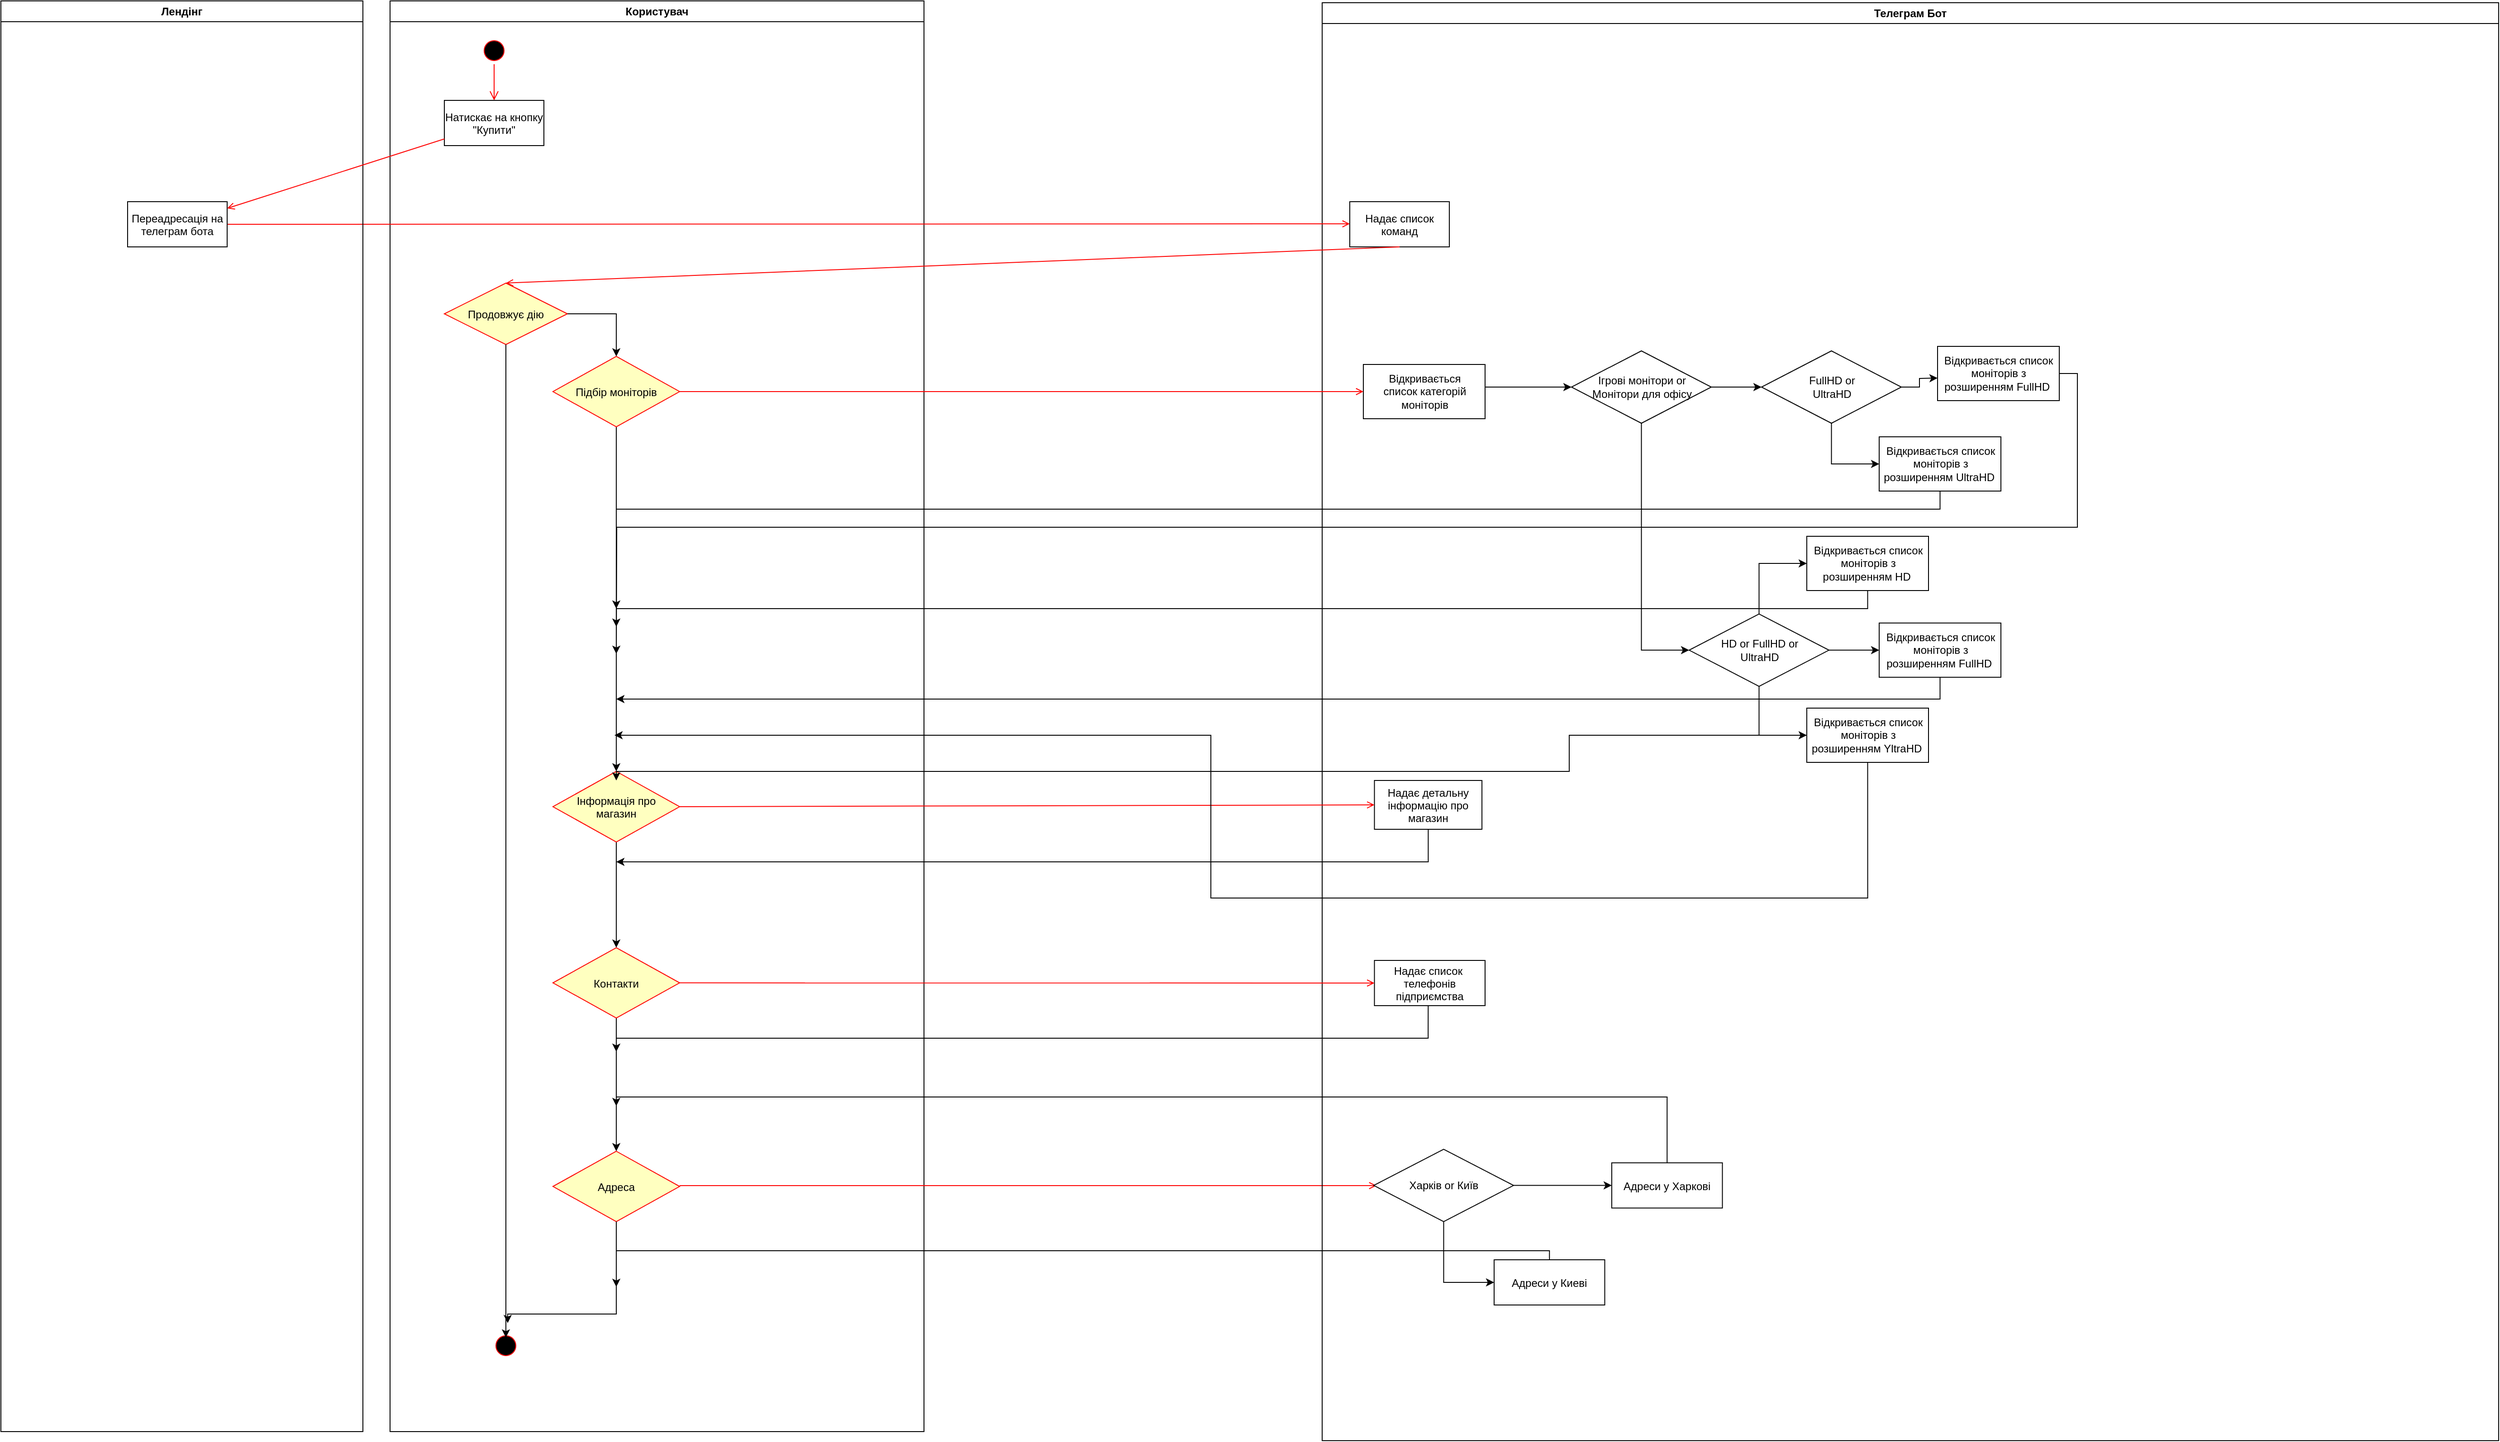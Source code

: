 <mxfile version="14.2.7" type="github">
  <diagram name="Page-1" id="e7e014a7-5840-1c2e-5031-d8a46d1fe8dd">
    <mxGraphModel dx="4724" dy="1828" grid="1" gridSize="10" guides="1" tooltips="1" connect="1" arrows="1" fold="1" page="1" pageScale="1" pageWidth="1169" pageHeight="826" background="#ffffff" math="0" shadow="0">
      <root>
        <mxCell id="0" />
        <mxCell id="1" parent="0" />
        <mxCell id="2" value="Користувач" style="swimlane;whiteSpace=wrap;startSize=23;" parent="1" vertex="1">
          <mxGeometry x="-250" y="128" width="590" height="1582" as="geometry" />
        </mxCell>
        <mxCell id="5" value="" style="ellipse;shape=startState;fillColor=#000000;strokeColor=#ff0000;" parent="2" vertex="1">
          <mxGeometry x="100" y="40" width="30" height="30" as="geometry" />
        </mxCell>
        <mxCell id="6" value="" style="edgeStyle=elbowEdgeStyle;elbow=horizontal;verticalAlign=bottom;endArrow=open;endSize=8;strokeColor=#FF0000;endFill=1;rounded=0" parent="2" source="5" target="7" edge="1">
          <mxGeometry x="100" y="40" as="geometry">
            <mxPoint x="115" y="110" as="targetPoint" />
          </mxGeometry>
        </mxCell>
        <mxCell id="7" value="Натискає на кнопку&#xa;&quot;Купити&quot;" style="" parent="2" vertex="1">
          <mxGeometry x="60" y="110" width="110" height="50" as="geometry" />
        </mxCell>
        <mxCell id="21" value="Продовжує дію" style="rhombus;fillColor=#ffffc0;strokeColor=#ff0000;" parent="2" vertex="1">
          <mxGeometry x="60" y="312" width="136" height="68" as="geometry" />
        </mxCell>
        <mxCell id="dXfKMThPxU6cdJMetTDG-68" style="edgeStyle=orthogonalEdgeStyle;rounded=0;orthogonalLoop=1;jettySize=auto;html=1;" parent="2" source="dXfKMThPxU6cdJMetTDG-44" target="dXfKMThPxU6cdJMetTDG-61" edge="1">
          <mxGeometry relative="1" as="geometry" />
        </mxCell>
        <mxCell id="dXfKMThPxU6cdJMetTDG-44" value="Підбір моніторів" style="rhombus;fillColor=#ffffc0;strokeColor=#ff0000;fontSize=12;" parent="2" vertex="1">
          <mxGeometry x="180" y="393.11" width="140" height="77.78" as="geometry" />
        </mxCell>
        <mxCell id="dXfKMThPxU6cdJMetTDG-69" style="edgeStyle=orthogonalEdgeStyle;rounded=0;orthogonalLoop=1;jettySize=auto;html=1;entryX=0.5;entryY=0;entryDx=0;entryDy=0;" parent="2" source="dXfKMThPxU6cdJMetTDG-61" target="dXfKMThPxU6cdJMetTDG-62" edge="1">
          <mxGeometry relative="1" as="geometry" />
        </mxCell>
        <mxCell id="dXfKMThPxU6cdJMetTDG-61" value="Інформація про&#xa;магазин" style="rhombus;fillColor=#ffffc0;strokeColor=#ff0000;" parent="2" vertex="1">
          <mxGeometry x="180" y="852" width="140" height="78" as="geometry" />
        </mxCell>
        <mxCell id="dXfKMThPxU6cdJMetTDG-70" style="edgeStyle=orthogonalEdgeStyle;rounded=0;orthogonalLoop=1;jettySize=auto;html=1;entryX=0.5;entryY=0;entryDx=0;entryDy=0;" parent="2" source="dXfKMThPxU6cdJMetTDG-62" target="dXfKMThPxU6cdJMetTDG-67" edge="1">
          <mxGeometry relative="1" as="geometry" />
        </mxCell>
        <mxCell id="dXfKMThPxU6cdJMetTDG-62" value="Контакти" style="rhombus;fillColor=#ffffc0;strokeColor=#ff0000;" parent="2" vertex="1">
          <mxGeometry x="180" y="1046.89" width="140" height="77.78" as="geometry" />
        </mxCell>
        <mxCell id="dXfKMThPxU6cdJMetTDG-45" style="edgeStyle=orthogonalEdgeStyle;rounded=0;orthogonalLoop=1;jettySize=auto;html=1;entryX=0.5;entryY=0;entryDx=0;entryDy=0;" parent="2" source="21" target="dXfKMThPxU6cdJMetTDG-44" edge="1">
          <mxGeometry relative="1" as="geometry">
            <mxPoint x="470" y="392.0" as="targetPoint" />
            <Array as="points">
              <mxPoint x="250" y="346" />
            </Array>
          </mxGeometry>
        </mxCell>
        <mxCell id="dXfKMThPxU6cdJMetTDG-67" value="Адреса" style="rhombus;fillColor=#ffffc0;strokeColor=#ff0000;" parent="2" vertex="1">
          <mxGeometry x="180" y="1272" width="140" height="77.78" as="geometry" />
        </mxCell>
        <mxCell id="dXfKMThPxU6cdJMetTDG-109" value="" style="endArrow=open;strokeColor=#FF0000;endFill=1;rounded=0;exitX=1;exitY=0.5;exitDx=0;exitDy=0;" parent="2" edge="1">
          <mxGeometry relative="1" as="geometry">
            <mxPoint x="320" y="1310.06" as="sourcePoint" />
            <mxPoint x="1090" y="1310" as="targetPoint" />
          </mxGeometry>
        </mxCell>
        <mxCell id="dXfKMThPxU6cdJMetTDG-116" value="" style="ellipse;shape=startState;fillColor=#000000;strokeColor=#ff0000;" parent="2" vertex="1">
          <mxGeometry x="113" y="1472" width="30" height="30" as="geometry" />
        </mxCell>
        <mxCell id="3" value="Телеграм Бот" style="swimlane;whiteSpace=wrap;startSize=23;" parent="1" vertex="1">
          <mxGeometry x="780" y="130" width="1300" height="1590" as="geometry" />
        </mxCell>
        <mxCell id="15" value="Надає список&#xa;команд" style="" parent="3" vertex="1">
          <mxGeometry x="30.5" y="220" width="110" height="50" as="geometry" />
        </mxCell>
        <mxCell id="20" value="" style="endArrow=open;strokeColor=#FF0000;endFill=1;rounded=0;exitX=1;exitY=0.5;exitDx=0;exitDy=0;" parent="3" source="8" edge="1">
          <mxGeometry relative="1" as="geometry">
            <mxPoint x="-144" y="244.5" as="sourcePoint" />
            <mxPoint x="30.5" y="244.5" as="targetPoint" />
          </mxGeometry>
        </mxCell>
        <mxCell id="dXfKMThPxU6cdJMetTDG-72" value="Надає детальну&#xa;інформацію про&#xa;магазин" style="" parent="3" vertex="1">
          <mxGeometry x="57.75" y="860" width="118.8" height="54" as="geometry" />
        </mxCell>
        <mxCell id="dXfKMThPxU6cdJMetTDG-74" value="Надає список &#xa;телефонів&#xa;підприємства" style="" parent="3" vertex="1">
          <mxGeometry x="57.75" y="1059" width="122.25" height="50" as="geometry" />
        </mxCell>
        <mxCell id="dXfKMThPxU6cdJMetTDG-79" style="edgeStyle=orthogonalEdgeStyle;rounded=0;orthogonalLoop=1;jettySize=auto;html=1;exitX=1;exitY=0.5;exitDx=0;exitDy=0;entryX=0;entryY=0.5;entryDx=0;entryDy=0;fontSize=12;" parent="3" edge="1">
          <mxGeometry relative="1" as="geometry">
            <mxPoint x="174" y="425" as="sourcePoint" />
            <mxPoint x="275.5" y="425" as="targetPoint" />
          </mxGeometry>
        </mxCell>
        <mxCell id="dXfKMThPxU6cdJMetTDG-84" style="edgeStyle=orthogonalEdgeStyle;rounded=0;orthogonalLoop=1;jettySize=auto;html=1;entryX=0;entryY=0.5;entryDx=0;entryDy=0;fontSize=12;" parent="3" source="dXfKMThPxU6cdJMetTDG-82" edge="1">
          <mxGeometry relative="1" as="geometry">
            <mxPoint x="485.5" y="425" as="targetPoint" />
          </mxGeometry>
        </mxCell>
        <mxCell id="dXfKMThPxU6cdJMetTDG-97" style="edgeStyle=orthogonalEdgeStyle;rounded=0;orthogonalLoop=1;jettySize=auto;html=1;entryX=0;entryY=0.5;entryDx=0;entryDy=0;fontSize=12;" parent="3" source="dXfKMThPxU6cdJMetTDG-82" target="dXfKMThPxU6cdJMetTDG-96" edge="1">
          <mxGeometry relative="1" as="geometry" />
        </mxCell>
        <mxCell id="dXfKMThPxU6cdJMetTDG-82" value="Ігрові монітори or&lt;br&gt;&lt;span&gt;Монітори для офісу&lt;/span&gt;" style="rhombus;whiteSpace=wrap;html=1;fontSize=12;" parent="3" vertex="1">
          <mxGeometry x="275.5" y="385" width="154.5" height="80" as="geometry" />
        </mxCell>
        <mxCell id="dXfKMThPxU6cdJMetTDG-88" value="&lt;span&gt;Відкривається&lt;/span&gt;&lt;br style=&quot;padding: 0px ; margin: 0px&quot;&gt;&lt;span&gt;список категорій&lt;/span&gt;&lt;br style=&quot;padding: 0px ; margin: 0px&quot;&gt;&lt;span&gt;моніторів&lt;/span&gt;" style="rounded=0;whiteSpace=wrap;html=1;fontSize=12;" parent="3" vertex="1">
          <mxGeometry x="45.5" y="400" width="134.5" height="60" as="geometry" />
        </mxCell>
        <mxCell id="dXfKMThPxU6cdJMetTDG-95" style="edgeStyle=orthogonalEdgeStyle;rounded=0;orthogonalLoop=1;jettySize=auto;html=1;entryX=0;entryY=0.5;entryDx=0;entryDy=0;fontSize=12;" parent="3" source="dXfKMThPxU6cdJMetTDG-89" target="dXfKMThPxU6cdJMetTDG-92" edge="1">
          <mxGeometry relative="1" as="geometry" />
        </mxCell>
        <mxCell id="dXfKMThPxU6cdJMetTDG-89" value="FullHD or&lt;br&gt;UltraHD" style="rhombus;whiteSpace=wrap;html=1;fontSize=12;" parent="3" vertex="1">
          <mxGeometry x="485.5" y="385" width="154.5" height="80" as="geometry" />
        </mxCell>
        <mxCell id="dXfKMThPxU6cdJMetTDG-92" value="Відкривається список&lt;br style=&quot;padding: 0px ; margin: 0px&quot;&gt;моніторів з розширенням UltraHD&amp;nbsp;" style="rounded=0;whiteSpace=wrap;html=1;fontSize=12;" parent="3" vertex="1">
          <mxGeometry x="615.5" y="480" width="134.5" height="60" as="geometry" />
        </mxCell>
        <mxCell id="dXfKMThPxU6cdJMetTDG-101" style="edgeStyle=orthogonalEdgeStyle;rounded=0;orthogonalLoop=1;jettySize=auto;html=1;entryX=0;entryY=0.5;entryDx=0;entryDy=0;fontSize=12;" parent="3" source="dXfKMThPxU6cdJMetTDG-96" target="dXfKMThPxU6cdJMetTDG-98" edge="1">
          <mxGeometry relative="1" as="geometry" />
        </mxCell>
        <mxCell id="dXfKMThPxU6cdJMetTDG-102" style="edgeStyle=orthogonalEdgeStyle;rounded=0;orthogonalLoop=1;jettySize=auto;html=1;entryX=0;entryY=0.5;entryDx=0;entryDy=0;fontSize=12;" parent="3" source="dXfKMThPxU6cdJMetTDG-96" target="dXfKMThPxU6cdJMetTDG-100" edge="1">
          <mxGeometry relative="1" as="geometry" />
        </mxCell>
        <mxCell id="dXfKMThPxU6cdJMetTDG-103" style="edgeStyle=orthogonalEdgeStyle;rounded=0;orthogonalLoop=1;jettySize=auto;html=1;entryX=0;entryY=0.5;entryDx=0;entryDy=0;fontSize=12;" parent="3" source="dXfKMThPxU6cdJMetTDG-96" target="dXfKMThPxU6cdJMetTDG-99" edge="1">
          <mxGeometry relative="1" as="geometry" />
        </mxCell>
        <mxCell id="dXfKMThPxU6cdJMetTDG-96" value="HD or FullHD or&lt;br&gt;UltraHD" style="rhombus;whiteSpace=wrap;html=1;fontSize=12;" parent="3" vertex="1">
          <mxGeometry x="405.5" y="675.89" width="154.5" height="80" as="geometry" />
        </mxCell>
        <mxCell id="dXfKMThPxU6cdJMetTDG-98" value="&lt;span&gt;Відкривається список&lt;/span&gt;&lt;br style=&quot;padding: 0px ; margin: 0px&quot;&gt;&lt;span&gt;моніторів з розширенням FullHD&amp;nbsp;&lt;/span&gt;" style="rounded=0;whiteSpace=wrap;html=1;fontSize=12;" parent="3" vertex="1">
          <mxGeometry x="615.5" y="685.89" width="134.5" height="60" as="geometry" />
        </mxCell>
        <mxCell id="dXfKMThPxU6cdJMetTDG-99" value="&lt;span&gt;Відкривається список&lt;/span&gt;&lt;br style=&quot;padding: 0px ; margin: 0px&quot;&gt;&lt;span&gt;моніторів з розширенням YltraHD&amp;nbsp;&lt;/span&gt;" style="rounded=0;whiteSpace=wrap;html=1;fontSize=12;" parent="3" vertex="1">
          <mxGeometry x="535.5" y="780" width="134.5" height="60" as="geometry" />
        </mxCell>
        <mxCell id="dXfKMThPxU6cdJMetTDG-100" value="&lt;span&gt;Відкривається список&lt;/span&gt;&lt;br style=&quot;padding: 0px ; margin: 0px&quot;&gt;&lt;span&gt;моніторів з розширенням HD&amp;nbsp;&lt;/span&gt;" style="rounded=0;whiteSpace=wrap;html=1;fontSize=12;" parent="3" vertex="1">
          <mxGeometry x="535.5" y="590" width="134.5" height="60" as="geometry" />
        </mxCell>
        <mxCell id="dXfKMThPxU6cdJMetTDG-112" style="edgeStyle=orthogonalEdgeStyle;rounded=0;orthogonalLoop=1;jettySize=auto;html=1;entryX=0;entryY=0.5;entryDx=0;entryDy=0;fontSize=12;" parent="3" source="dXfKMThPxU6cdJMetTDG-107" target="dXfKMThPxU6cdJMetTDG-110" edge="1">
          <mxGeometry relative="1" as="geometry" />
        </mxCell>
        <mxCell id="dXfKMThPxU6cdJMetTDG-113" style="edgeStyle=orthogonalEdgeStyle;rounded=0;orthogonalLoop=1;jettySize=auto;html=1;entryX=0;entryY=0.5;entryDx=0;entryDy=0;fontSize=12;" parent="3" source="dXfKMThPxU6cdJMetTDG-107" target="dXfKMThPxU6cdJMetTDG-111" edge="1">
          <mxGeometry relative="1" as="geometry" />
        </mxCell>
        <mxCell id="dXfKMThPxU6cdJMetTDG-107" value="Харків or Київ" style="rhombus;whiteSpace=wrap;html=1;fontSize=12;" parent="3" vertex="1">
          <mxGeometry x="57" y="1267.78" width="154.5" height="80" as="geometry" />
        </mxCell>
        <mxCell id="dXfKMThPxU6cdJMetTDG-110" value="Адреси у Харкові" style="" parent="3" vertex="1">
          <mxGeometry x="320" y="1282.78" width="122.25" height="50" as="geometry" />
        </mxCell>
        <mxCell id="dXfKMThPxU6cdJMetTDG-111" value="Адреси у Киеві" style="" parent="3" vertex="1">
          <mxGeometry x="190" y="1390" width="122.25" height="50" as="geometry" />
        </mxCell>
        <mxCell id="8249DxWGvDTnA6cB1cab-44" style="edgeStyle=orthogonalEdgeStyle;rounded=0;orthogonalLoop=1;jettySize=auto;html=1;" edge="1" parent="3">
          <mxGeometry relative="1" as="geometry">
            <mxPoint x="-780" y="1160" as="targetPoint" />
            <mxPoint x="117.143" y="1109" as="sourcePoint" />
            <Array as="points">
              <mxPoint x="117" y="1145" />
            </Array>
          </mxGeometry>
        </mxCell>
        <mxCell id="24" value="" style="endArrow=open;strokeColor=#FF0000;endFill=1;rounded=0;exitX=0.5;exitY=1;exitDx=0;exitDy=0;entryX=0.5;entryY=0;entryDx=0;entryDy=0;" parent="1" source="15" target="21" edge="1">
          <mxGeometry relative="1" as="geometry">
            <mxPoint x="574.5" y="373" as="sourcePoint" />
          </mxGeometry>
        </mxCell>
        <mxCell id="dXfKMThPxU6cdJMetTDG-48" value="" style="endArrow=open;strokeColor=#FF0000;endFill=1;rounded=0;exitX=1;exitY=0.5;exitDx=0;exitDy=0;" parent="1" source="dXfKMThPxU6cdJMetTDG-44" target="dXfKMThPxU6cdJMetTDG-88" edge="1">
          <mxGeometry relative="1" as="geometry">
            <mxPoint x="60" y="555" as="sourcePoint" />
            <mxPoint x="490" y="555" as="targetPoint" />
          </mxGeometry>
        </mxCell>
        <mxCell id="dXfKMThPxU6cdJMetTDG-73" value="" style="endArrow=open;strokeColor=#FF0000;endFill=1;rounded=0;entryX=0;entryY=0.5;entryDx=0;entryDy=0;exitX=1;exitY=0.5;exitDx=0;exitDy=0;" parent="1" source="dXfKMThPxU6cdJMetTDG-61" target="dXfKMThPxU6cdJMetTDG-72" edge="1">
          <mxGeometry relative="1" as="geometry">
            <mxPoint x="70" y="664" as="sourcePoint" />
            <mxPoint x="355" y="670.55" as="targetPoint" />
          </mxGeometry>
        </mxCell>
        <mxCell id="dXfKMThPxU6cdJMetTDG-75" value="" style="endArrow=open;strokeColor=#FF0000;endFill=1;rounded=0;entryX=0;entryY=0.5;entryDx=0;entryDy=0;exitX=1;exitY=0.5;exitDx=0;exitDy=0;" parent="1" source="dXfKMThPxU6cdJMetTDG-62" target="dXfKMThPxU6cdJMetTDG-74" edge="1">
          <mxGeometry relative="1" as="geometry">
            <mxPoint x="70" y="782.78" as="sourcePoint" />
            <mxPoint x="345" y="780.44" as="targetPoint" />
          </mxGeometry>
        </mxCell>
        <mxCell id="8249DxWGvDTnA6cB1cab-31" style="edgeStyle=orthogonalEdgeStyle;rounded=0;orthogonalLoop=1;jettySize=auto;html=1;exitX=1;exitY=0.5;exitDx=0;exitDy=0;" edge="1" parent="1" source="dXfKMThPxU6cdJMetTDG-90">
          <mxGeometry relative="1" as="geometry">
            <mxPoint y="850" as="targetPoint" />
          </mxGeometry>
        </mxCell>
        <mxCell id="dXfKMThPxU6cdJMetTDG-90" value="&lt;span&gt;Відкривається список&lt;/span&gt;&lt;br style=&quot;padding: 0px ; margin: 0px&quot;&gt;&lt;span&gt;моніторів з розширенням FullHD&amp;nbsp;&lt;/span&gt;" style="rounded=0;whiteSpace=wrap;html=1;fontSize=12;" parent="1" vertex="1">
          <mxGeometry x="1460" y="510" width="134.5" height="60" as="geometry" />
        </mxCell>
        <mxCell id="dXfKMThPxU6cdJMetTDG-93" style="edgeStyle=orthogonalEdgeStyle;rounded=0;orthogonalLoop=1;jettySize=auto;html=1;fontSize=12;" parent="1" source="dXfKMThPxU6cdJMetTDG-89" edge="1">
          <mxGeometry relative="1" as="geometry">
            <mxPoint x="1460" y="545" as="targetPoint" />
          </mxGeometry>
        </mxCell>
        <mxCell id="dXfKMThPxU6cdJMetTDG-115" style="edgeStyle=orthogonalEdgeStyle;rounded=0;orthogonalLoop=1;jettySize=auto;html=1;fontSize=12;" parent="1" source="21" edge="1">
          <mxGeometry relative="1" as="geometry">
            <mxPoint x="-122.0" y="1606.0" as="targetPoint" />
          </mxGeometry>
        </mxCell>
        <mxCell id="8249DxWGvDTnA6cB1cab-36" style="edgeStyle=orthogonalEdgeStyle;rounded=0;orthogonalLoop=1;jettySize=auto;html=1;" edge="1" parent="1" source="dXfKMThPxU6cdJMetTDG-92">
          <mxGeometry relative="1" as="geometry">
            <mxPoint y="800" as="targetPoint" />
            <Array as="points">
              <mxPoint x="1463" y="690" />
              <mxPoint y="690" />
            </Array>
          </mxGeometry>
        </mxCell>
        <mxCell id="8249DxWGvDTnA6cB1cab-40" style="edgeStyle=orthogonalEdgeStyle;rounded=0;orthogonalLoop=1;jettySize=auto;html=1;" edge="1" parent="1" source="dXfKMThPxU6cdJMetTDG-99">
          <mxGeometry relative="1" as="geometry">
            <mxPoint y="990" as="targetPoint" />
            <Array as="points">
              <mxPoint x="1053" y="980" />
              <mxPoint y="980" />
            </Array>
          </mxGeometry>
        </mxCell>
        <mxCell id="8249DxWGvDTnA6cB1cab-42" style="edgeStyle=orthogonalEdgeStyle;rounded=0;orthogonalLoop=1;jettySize=auto;html=1;" edge="1" parent="1" source="dXfKMThPxU6cdJMetTDG-98">
          <mxGeometry relative="1" as="geometry">
            <mxPoint y="900" as="targetPoint" />
            <Array as="points">
              <mxPoint x="1133" y="900" />
              <mxPoint y="900" />
            </Array>
          </mxGeometry>
        </mxCell>
        <mxCell id="8249DxWGvDTnA6cB1cab-43" style="edgeStyle=orthogonalEdgeStyle;rounded=0;orthogonalLoop=1;jettySize=auto;html=1;" edge="1" parent="1" source="dXfKMThPxU6cdJMetTDG-72">
          <mxGeometry relative="1" as="geometry">
            <mxPoint y="1080" as="targetPoint" />
            <Array as="points">
              <mxPoint x="897" y="1080" />
            </Array>
          </mxGeometry>
        </mxCell>
        <mxCell id="8249DxWGvDTnA6cB1cab-45" style="edgeStyle=orthogonalEdgeStyle;rounded=0;orthogonalLoop=1;jettySize=auto;html=1;" edge="1" parent="1" source="dXfKMThPxU6cdJMetTDG-100">
          <mxGeometry relative="1" as="geometry">
            <mxPoint y="820" as="targetPoint" />
            <Array as="points">
              <mxPoint x="1383" y="800" />
              <mxPoint y="800" />
            </Array>
          </mxGeometry>
        </mxCell>
        <mxCell id="8249DxWGvDTnA6cB1cab-46" style="edgeStyle=orthogonalEdgeStyle;rounded=0;orthogonalLoop=1;jettySize=auto;html=1;" edge="1" parent="1" source="dXfKMThPxU6cdJMetTDG-67">
          <mxGeometry relative="1" as="geometry">
            <mxPoint x="-120" y="1590" as="targetPoint" />
            <Array as="points">
              <mxPoint y="1580" />
              <mxPoint x="-120" y="1580" />
            </Array>
          </mxGeometry>
        </mxCell>
        <mxCell id="8249DxWGvDTnA6cB1cab-47" style="edgeStyle=orthogonalEdgeStyle;rounded=0;orthogonalLoop=1;jettySize=auto;html=1;" edge="1" parent="1" source="dXfKMThPxU6cdJMetTDG-110">
          <mxGeometry relative="1" as="geometry">
            <mxPoint y="1350" as="targetPoint" />
            <Array as="points">
              <mxPoint x="1161" y="1340" />
              <mxPoint y="1340" />
            </Array>
          </mxGeometry>
        </mxCell>
        <mxCell id="8249DxWGvDTnA6cB1cab-49" style="edgeStyle=orthogonalEdgeStyle;rounded=0;orthogonalLoop=1;jettySize=auto;html=1;" edge="1" parent="1" source="dXfKMThPxU6cdJMetTDG-111">
          <mxGeometry relative="1" as="geometry">
            <mxPoint y="1550" as="targetPoint" />
            <Array as="points">
              <mxPoint x="701" y="1510" />
              <mxPoint y="1510" />
              <mxPoint y="1540" />
            </Array>
          </mxGeometry>
        </mxCell>
        <mxCell id="8249DxWGvDTnA6cB1cab-50" style="edgeStyle=orthogonalEdgeStyle;rounded=0;orthogonalLoop=1;jettySize=auto;html=1;exitX=0.5;exitY=1;exitDx=0;exitDy=0;" edge="1" parent="1" source="dXfKMThPxU6cdJMetTDG-99">
          <mxGeometry relative="1" as="geometry">
            <mxPoint x="-2" y="940" as="targetPoint" />
            <Array as="points">
              <mxPoint x="1383" y="1120" />
              <mxPoint x="657" y="1120" />
              <mxPoint x="657" y="940" />
            </Array>
          </mxGeometry>
        </mxCell>
        <mxCell id="8249DxWGvDTnA6cB1cab-69" value="Лендінг" style="swimlane;whiteSpace=wrap;startSize=23;" vertex="1" parent="1">
          <mxGeometry x="-680" y="128" width="400" height="1582" as="geometry" />
        </mxCell>
        <mxCell id="8" value="Переадресація на&#xa;телеграм бота" style="" parent="8249DxWGvDTnA6cB1cab-69" vertex="1">
          <mxGeometry x="140" y="222" width="110" height="50" as="geometry" />
        </mxCell>
        <mxCell id="9" value="" style="endArrow=open;strokeColor=#FF0000;endFill=1;rounded=0" parent="1" source="7" target="8" edge="1">
          <mxGeometry relative="1" as="geometry" />
        </mxCell>
      </root>
    </mxGraphModel>
  </diagram>
</mxfile>

